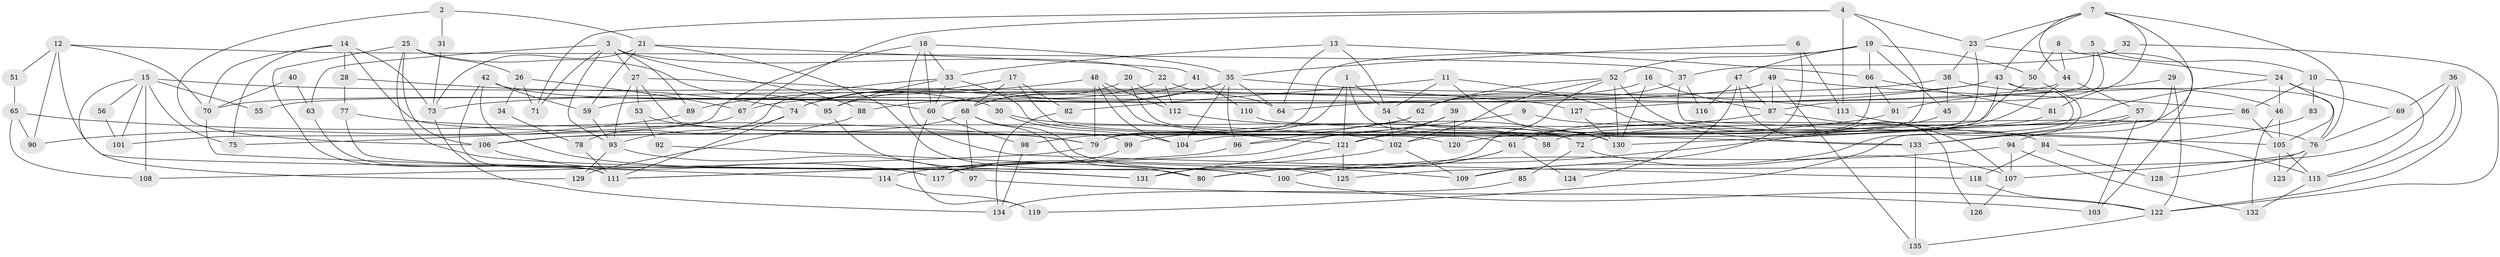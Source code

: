 // coarse degree distribution, {4: 0.1744186046511628, 3: 0.18604651162790697, 7: 0.12790697674418605, 6: 0.11627906976744186, 5: 0.10465116279069768, 8: 0.10465116279069768, 9: 0.046511627906976744, 2: 0.11627906976744186, 10: 0.023255813953488372}
// Generated by graph-tools (version 1.1) at 2025/52/02/27/25 19:52:03]
// undirected, 135 vertices, 270 edges
graph export_dot {
graph [start="1"]
  node [color=gray90,style=filled];
  1;
  2;
  3;
  4;
  5;
  6;
  7;
  8;
  9;
  10;
  11;
  12;
  13;
  14;
  15;
  16;
  17;
  18;
  19;
  20;
  21;
  22;
  23;
  24;
  25;
  26;
  27;
  28;
  29;
  30;
  31;
  32;
  33;
  34;
  35;
  36;
  37;
  38;
  39;
  40;
  41;
  42;
  43;
  44;
  45;
  46;
  47;
  48;
  49;
  50;
  51;
  52;
  53;
  54;
  55;
  56;
  57;
  58;
  59;
  60;
  61;
  62;
  63;
  64;
  65;
  66;
  67;
  68;
  69;
  70;
  71;
  72;
  73;
  74;
  75;
  76;
  77;
  78;
  79;
  80;
  81;
  82;
  83;
  84;
  85;
  86;
  87;
  88;
  89;
  90;
  91;
  92;
  93;
  94;
  95;
  96;
  97;
  98;
  99;
  100;
  101;
  102;
  103;
  104;
  105;
  106;
  107;
  108;
  109;
  110;
  111;
  112;
  113;
  114;
  115;
  116;
  117;
  118;
  119;
  120;
  121;
  122;
  123;
  124;
  125;
  126;
  127;
  128;
  129;
  130;
  131;
  132;
  133;
  134;
  135;
  1 -- 121;
  1 -- 54;
  1 -- 72;
  1 -- 79;
  2 -- 106;
  2 -- 21;
  2 -- 31;
  3 -- 22;
  3 -- 71;
  3 -- 27;
  3 -- 63;
  3 -- 88;
  3 -- 89;
  3 -- 93;
  4 -- 102;
  4 -- 23;
  4 -- 67;
  4 -- 71;
  4 -- 113;
  5 -- 127;
  5 -- 87;
  5 -- 10;
  6 -- 109;
  6 -- 35;
  6 -- 113;
  7 -- 44;
  7 -- 43;
  7 -- 23;
  7 -- 76;
  7 -- 81;
  7 -- 133;
  8 -- 24;
  8 -- 44;
  8 -- 50;
  9 -- 76;
  9 -- 96;
  10 -- 115;
  10 -- 83;
  10 -- 86;
  11 -- 54;
  11 -- 130;
  11 -- 82;
  11 -- 133;
  12 -- 80;
  12 -- 90;
  12 -- 37;
  12 -- 51;
  12 -- 70;
  13 -- 33;
  13 -- 66;
  13 -- 54;
  13 -- 64;
  14 -- 28;
  14 -- 73;
  14 -- 70;
  14 -- 75;
  14 -- 120;
  15 -- 75;
  15 -- 113;
  15 -- 55;
  15 -- 56;
  15 -- 101;
  15 -- 108;
  15 -- 129;
  16 -- 130;
  16 -- 87;
  16 -- 60;
  17 -- 74;
  17 -- 68;
  17 -- 58;
  17 -- 82;
  18 -- 60;
  18 -- 35;
  18 -- 33;
  18 -- 101;
  18 -- 118;
  19 -- 79;
  19 -- 52;
  19 -- 45;
  19 -- 47;
  19 -- 50;
  19 -- 66;
  20 -- 72;
  20 -- 68;
  20 -- 112;
  21 -- 59;
  21 -- 125;
  21 -- 41;
  21 -- 73;
  22 -- 95;
  22 -- 64;
  22 -- 112;
  23 -- 79;
  23 -- 38;
  23 -- 103;
  24 -- 46;
  24 -- 105;
  24 -- 69;
  24 -- 106;
  25 -- 106;
  25 -- 131;
  25 -- 26;
  25 -- 95;
  25 -- 111;
  26 -- 67;
  26 -- 34;
  26 -- 71;
  27 -- 93;
  27 -- 30;
  27 -- 53;
  27 -- 99;
  28 -- 77;
  28 -- 74;
  29 -- 122;
  29 -- 94;
  29 -- 91;
  30 -- 104;
  30 -- 58;
  31 -- 73;
  32 -- 37;
  32 -- 122;
  33 -- 60;
  33 -- 61;
  33 -- 78;
  33 -- 95;
  34 -- 78;
  35 -- 88;
  35 -- 96;
  35 -- 64;
  35 -- 74;
  35 -- 104;
  35 -- 127;
  36 -- 69;
  36 -- 115;
  36 -- 122;
  36 -- 125;
  37 -- 105;
  37 -- 62;
  37 -- 116;
  38 -- 45;
  38 -- 46;
  38 -- 73;
  39 -- 111;
  39 -- 121;
  39 -- 120;
  40 -- 70;
  40 -- 63;
  41 -- 68;
  41 -- 110;
  42 -- 60;
  42 -- 59;
  42 -- 111;
  42 -- 131;
  43 -- 58;
  43 -- 64;
  43 -- 67;
  43 -- 76;
  43 -- 109;
  44 -- 58;
  44 -- 57;
  44 -- 59;
  45 -- 61;
  46 -- 132;
  46 -- 105;
  47 -- 87;
  47 -- 116;
  47 -- 124;
  47 -- 126;
  48 -- 112;
  48 -- 104;
  48 -- 79;
  48 -- 89;
  48 -- 121;
  49 -- 70;
  49 -- 86;
  49 -- 55;
  49 -- 87;
  49 -- 135;
  50 -- 104;
  50 -- 119;
  51 -- 65;
  52 -- 130;
  52 -- 102;
  52 -- 62;
  52 -- 84;
  52 -- 117;
  53 -- 79;
  53 -- 92;
  54 -- 72;
  54 -- 102;
  56 -- 101;
  57 -- 72;
  57 -- 133;
  57 -- 103;
  59 -- 93;
  60 -- 98;
  60 -- 119;
  61 -- 80;
  61 -- 124;
  61 -- 131;
  62 -- 96;
  62 -- 98;
  63 -- 111;
  65 -- 79;
  65 -- 108;
  65 -- 90;
  66 -- 91;
  66 -- 80;
  66 -- 81;
  67 -- 75;
  68 -- 97;
  68 -- 109;
  68 -- 80;
  68 -- 106;
  69 -- 76;
  70 -- 114;
  72 -- 107;
  72 -- 85;
  73 -- 134;
  74 -- 111;
  74 -- 93;
  76 -- 107;
  76 -- 123;
  76 -- 128;
  77 -- 102;
  77 -- 117;
  78 -- 111;
  79 -- 108;
  81 -- 130;
  82 -- 134;
  83 -- 84;
  84 -- 118;
  84 -- 128;
  85 -- 134;
  86 -- 120;
  86 -- 105;
  87 -- 121;
  87 -- 107;
  88 -- 129;
  89 -- 90;
  91 -- 99;
  92 -- 100;
  93 -- 97;
  93 -- 129;
  94 -- 100;
  94 -- 107;
  94 -- 132;
  95 -- 100;
  96 -- 111;
  97 -- 103;
  98 -- 134;
  99 -- 117;
  100 -- 122;
  102 -- 114;
  102 -- 109;
  105 -- 115;
  105 -- 123;
  106 -- 117;
  107 -- 126;
  110 -- 133;
  112 -- 130;
  113 -- 115;
  114 -- 119;
  115 -- 132;
  118 -- 122;
  121 -- 131;
  121 -- 125;
  122 -- 135;
  127 -- 130;
  133 -- 135;
}

